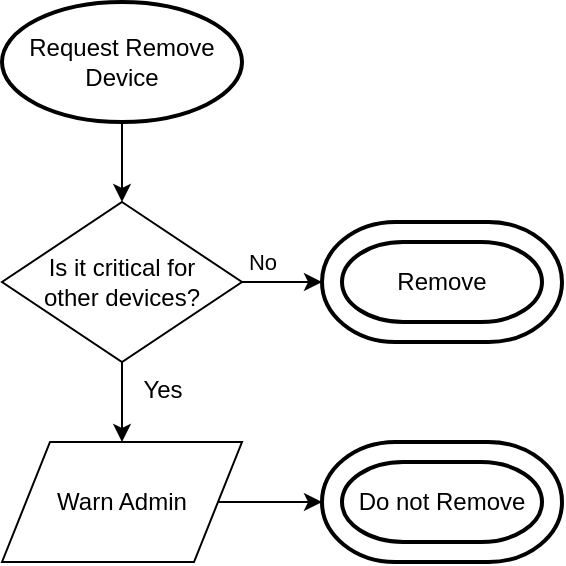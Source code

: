 <mxfile version="12.5.5" type="device"><diagram id="FkCdPjZJ8-QhyjD5HfDq" name="Page-1"><mxGraphModel dx="813" dy="398" grid="1" gridSize="10" guides="1" tooltips="1" connect="1" arrows="1" fold="1" page="1" pageScale="1" pageWidth="827" pageHeight="1169" math="0" shadow="0"><root><mxCell id="0"/><mxCell id="1" parent="0"/><mxCell id="yOy8OFCSUaF9W_NkXSz8-13" style="edgeStyle=orthogonalEdgeStyle;rounded=0;orthogonalLoop=1;jettySize=auto;html=1;" parent="1" source="yOy8OFCSUaF9W_NkXSz8-1" target="yOy8OFCSUaF9W_NkXSz8-7" edge="1"><mxGeometry relative="1" as="geometry"><mxPoint x="340" y="240" as="targetPoint"/></mxGeometry></mxCell><mxCell id="yOy8OFCSUaF9W_NkXSz8-1" value="Request Remove Device" style="strokeWidth=2;html=1;shape=mxgraph.flowchart.start_1;whiteSpace=wrap;" parent="1" vertex="1"><mxGeometry x="280" y="260" width="120" height="60" as="geometry"/></mxCell><mxCell id="yOy8OFCSUaF9W_NkXSz8-5" value="No" style="edgeStyle=orthogonalEdgeStyle;rounded=0;orthogonalLoop=1;jettySize=auto;html=1;entryX=0;entryY=0.5;entryDx=0;entryDy=0;entryPerimeter=0;" parent="1" source="yOy8OFCSUaF9W_NkXSz8-7" target="yOy8OFCSUaF9W_NkXSz8-34" edge="1"><mxGeometry x="-0.5" y="10" relative="1" as="geometry"><mxPoint x="410" y="400" as="sourcePoint"/><mxPoint x="450" y="400" as="targetPoint"/><mxPoint as="offset"/></mxGeometry></mxCell><mxCell id="yOy8OFCSUaF9W_NkXSz8-10" value="" style="edgeStyle=orthogonalEdgeStyle;rounded=0;orthogonalLoop=1;jettySize=auto;html=1;" parent="1" source="yOy8OFCSUaF9W_NkXSz8-7" target="us8n7yIPnZ2g-r0tdxaL-3" edge="1"><mxGeometry relative="1" as="geometry"><mxPoint x="340.0" y="490" as="targetPoint"/></mxGeometry></mxCell><mxCell id="yOy8OFCSUaF9W_NkXSz8-7" value="Is it critical for&lt;br&gt;other devices?" style="rhombus;whiteSpace=wrap;html=1;" parent="1" vertex="1"><mxGeometry x="280" y="360" width="120" height="80" as="geometry"/></mxCell><mxCell id="yOy8OFCSUaF9W_NkXSz8-27" value="Yes" style="text;html=1;resizable=0;points=[];align=center;verticalAlign=middle;labelBackgroundColor=#ffffff;" parent="1" vertex="1" connectable="0"><mxGeometry x="340" y="459.862" as="geometry"><mxPoint x="20" y="-6" as="offset"/></mxGeometry></mxCell><mxCell id="yOy8OFCSUaF9W_NkXSz8-36" value="" style="group" parent="1" vertex="1" connectable="0"><mxGeometry x="440" y="370" width="120" height="60" as="geometry"/></mxCell><mxCell id="yOy8OFCSUaF9W_NkXSz8-34" value="" style="strokeWidth=2;html=1;shape=mxgraph.flowchart.terminator;whiteSpace=wrap;" parent="yOy8OFCSUaF9W_NkXSz8-36" vertex="1"><mxGeometry width="120" height="60" as="geometry"/></mxCell><mxCell id="yOy8OFCSUaF9W_NkXSz8-35" value="Remove" style="strokeWidth=2;html=1;shape=mxgraph.flowchart.terminator;whiteSpace=wrap;" parent="yOy8OFCSUaF9W_NkXSz8-36" vertex="1"><mxGeometry x="10" y="10" width="100" height="40" as="geometry"/></mxCell><mxCell id="yOy8OFCSUaF9W_NkXSz8-37" value="" style="group" parent="1" vertex="1" connectable="0"><mxGeometry x="440" y="480" width="120" height="60" as="geometry"/></mxCell><mxCell id="yOy8OFCSUaF9W_NkXSz8-38" value="" style="strokeWidth=2;html=1;shape=mxgraph.flowchart.terminator;whiteSpace=wrap;" parent="yOy8OFCSUaF9W_NkXSz8-37" vertex="1"><mxGeometry width="120" height="60" as="geometry"/></mxCell><mxCell id="yOy8OFCSUaF9W_NkXSz8-39" value="Do not Remove" style="strokeWidth=2;html=1;shape=mxgraph.flowchart.terminator;whiteSpace=wrap;" parent="yOy8OFCSUaF9W_NkXSz8-37" vertex="1"><mxGeometry x="10" y="10" width="100" height="40" as="geometry"/></mxCell><mxCell id="us8n7yIPnZ2g-r0tdxaL-5" style="edgeStyle=orthogonalEdgeStyle;rounded=0;orthogonalLoop=1;jettySize=auto;html=1;" parent="1" source="us8n7yIPnZ2g-r0tdxaL-3" target="yOy8OFCSUaF9W_NkXSz8-38" edge="1"><mxGeometry relative="1" as="geometry"/></mxCell><mxCell id="us8n7yIPnZ2g-r0tdxaL-3" value="Warn Admin" style="shape=parallelogram;perimeter=parallelogramPerimeter;whiteSpace=wrap;html=1;" parent="1" vertex="1"><mxGeometry x="280" y="480" width="120" height="60" as="geometry"/></mxCell></root></mxGraphModel></diagram></mxfile>